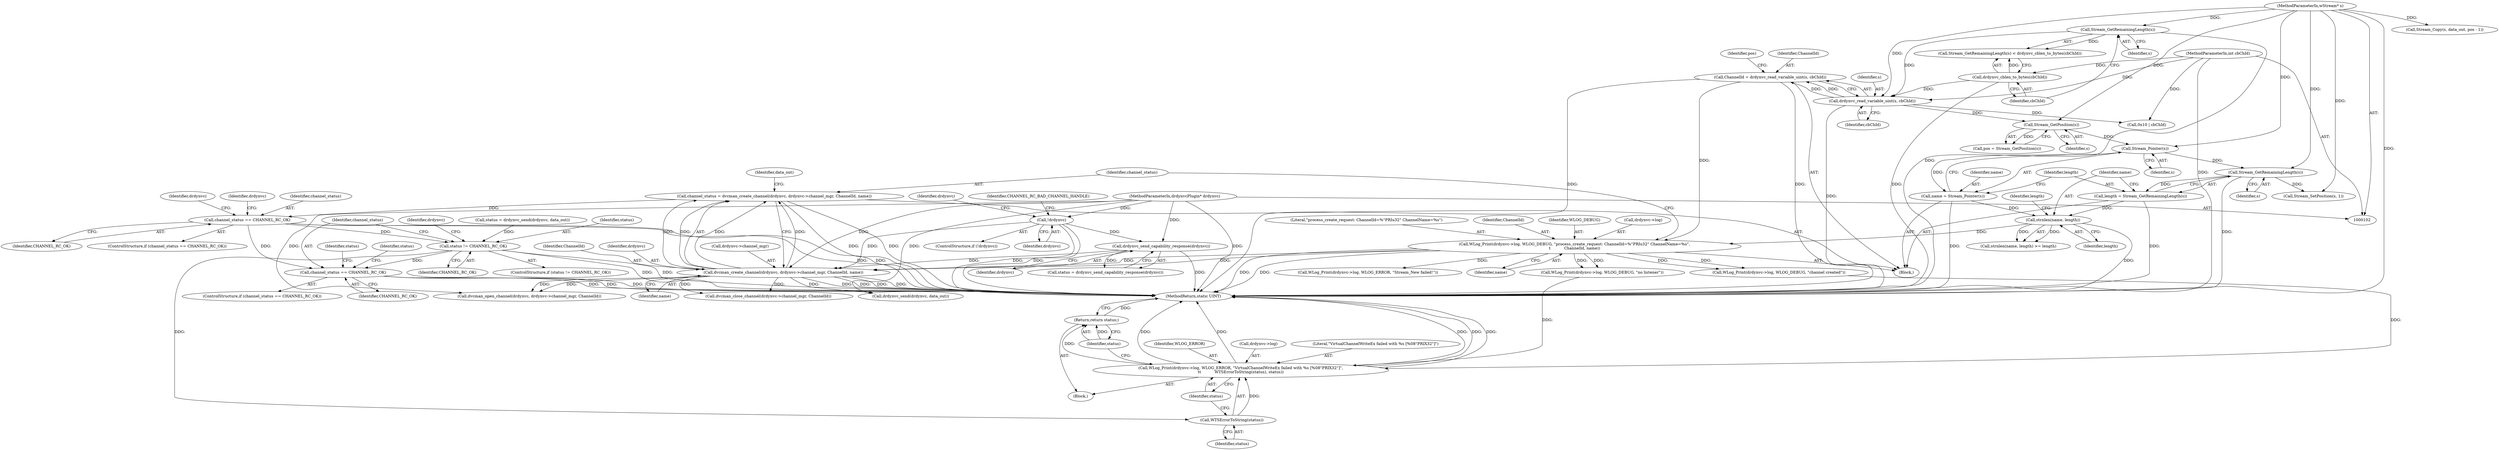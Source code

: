 digraph "0_FreeRDP_baee520e3dd9be6511c45a14c5f5e77784de1471_2@API" {
"1000192" [label="(Call,channel_status = dvcman_create_channel(drdynvc, drdynvc->channel_mgr, ChannelId, name))"];
"1000194" [label="(Call,dvcman_create_channel(drdynvc, drdynvc->channel_mgr, ChannelId, name))"];
"1000116" [label="(Call,!drdynvc)"];
"1000103" [label="(MethodParameterIn,drdynvcPlugin* drdynvc)"];
"1000135" [label="(Call,drdynvc_send_capability_response(drdynvc))"];
"1000184" [label="(Call,WLog_Print(drdynvc->log, WLOG_DEBUG, \"process_create_request: ChannelId=%\"PRIu32\" ChannelName=%s\",\n\t           ChannelId, name))"];
"1000159" [label="(Call,ChannelId = drdynvc_read_variable_uint(s, cbChId))"];
"1000161" [label="(Call,drdynvc_read_variable_uint(s, cbChId))"];
"1000153" [label="(Call,Stream_GetRemainingLength(s))"];
"1000106" [label="(MethodParameterIn,wStream* s)"];
"1000155" [label="(Call,drdynvc_cblen_to_bytes(cbChId))"];
"1000105" [label="(MethodParameterIn,int cbChId)"];
"1000178" [label="(Call,strnlen(name, length))"];
"1000168" [label="(Call,name = Stream_Pointer(s))"];
"1000170" [label="(Call,Stream_Pointer(s))"];
"1000166" [label="(Call,Stream_GetPosition(s))"];
"1000172" [label="(Call,length = Stream_GetRemainingLength(s))"];
"1000174" [label="(Call,Stream_GetRemainingLength(s))"];
"1000235" [label="(Call,channel_status == CHANNEL_RC_OK)"];
"1000267" [label="(Call,status != CHANNEL_RC_OK)"];
"1000277" [label="(Call,WTSErrorToString(status))"];
"1000271" [label="(Call,WLog_Print(drdynvc->log, WLOG_ERROR, \"VirtualChannelWriteEx failed with %s [%08\"PRIX32\"]\",\n\t\t           WTSErrorToString(status), status))"];
"1000280" [label="(Return,return status;)"];
"1000283" [label="(Call,channel_status == CHANNEL_RC_OK)"];
"1000283" [label="(Call,channel_status == CHANNEL_RC_OK)"];
"1000133" [label="(Call,status = drdynvc_send_capability_response(drdynvc))"];
"1000177" [label="(Call,strnlen(name, length) >= length)"];
"1000241" [label="(Identifier,drdynvc)"];
"1000275" [label="(Identifier,WLOG_ERROR)"];
"1000279" [label="(Identifier,status)"];
"1000277" [label="(Call,WTSErrorToString(status))"];
"1000252" [label="(Identifier,drdynvc)"];
"1000166" [label="(Call,Stream_GetPosition(s))"];
"1000250" [label="(Call,WLog_Print(drdynvc->log, WLOG_DEBUG, \"no listener\"))"];
"1000272" [label="(Call,drdynvc->log)"];
"1000135" [label="(Call,drdynvc_send_capability_response(drdynvc))"];
"1000175" [label="(Identifier,s)"];
"1000180" [label="(Identifier,length)"];
"1000268" [label="(Identifier,status)"];
"1000325" [label="(MethodReturn,static UINT)"];
"1000225" [label="(Call,Stream_SetPosition(s, 1))"];
"1000188" [label="(Identifier,WLOG_DEBUG)"];
"1000172" [label="(Call,length = Stream_GetRemainingLength(s))"];
"1000179" [label="(Identifier,name)"];
"1000181" [label="(Identifier,length)"];
"1000222" [label="(Call,0x10 | cbChId)"];
"1000270" [label="(Block,)"];
"1000185" [label="(Call,drdynvc->log)"];
"1000199" [label="(Identifier,ChannelId)"];
"1000165" [label="(Identifier,pos)"];
"1000116" [label="(Call,!drdynvc)"];
"1000173" [label="(Identifier,length)"];
"1000194" [label="(Call,dvcman_create_channel(drdynvc, drdynvc->channel_mgr, ChannelId, name))"];
"1000168" [label="(Call,name = Stream_Pointer(s))"];
"1000123" [label="(Identifier,drdynvc)"];
"1000152" [label="(Call,Stream_GetRemainingLength(s) < drdynvc_cblen_to_bytes(cbChId))"];
"1000115" [label="(ControlStructure,if (!drdynvc))"];
"1000212" [label="(Call,WLog_Print(drdynvc->log, WLOG_ERROR, \"Stream_New failed!\"))"];
"1000119" [label="(Identifier,CHANNEL_RC_BAD_CHANNEL_HANDLE)"];
"1000159" [label="(Call,ChannelId = drdynvc_read_variable_uint(s, cbChId))"];
"1000191" [label="(Identifier,name)"];
"1000261" [label="(Call,status = drdynvc_send(drdynvc, data_out))"];
"1000105" [label="(MethodParameterIn,int cbChId)"];
"1000162" [label="(Identifier,s)"];
"1000117" [label="(Identifier,drdynvc)"];
"1000189" [label="(Literal,\"process_create_request: ChannelId=%\"PRIu32\" ChannelName=%s\")"];
"1000107" [label="(Block,)"];
"1000235" [label="(Call,channel_status == CHANNEL_RC_OK)"];
"1000284" [label="(Identifier,channel_status)"];
"1000282" [label="(ControlStructure,if (channel_status == CHANNEL_RC_OK))"];
"1000228" [label="(Call,Stream_Copy(s, data_out, pos - 1))"];
"1000153" [label="(Call,Stream_GetRemainingLength(s))"];
"1000154" [label="(Identifier,s)"];
"1000169" [label="(Identifier,name)"];
"1000263" [label="(Call,drdynvc_send(drdynvc, data_out))"];
"1000190" [label="(Identifier,ChannelId)"];
"1000161" [label="(Call,drdynvc_read_variable_uint(s, cbChId))"];
"1000267" [label="(Call,status != CHANNEL_RC_OK)"];
"1000285" [label="(Identifier,CHANNEL_RC_OK)"];
"1000200" [label="(Identifier,name)"];
"1000184" [label="(Call,WLog_Print(drdynvc->log, WLOG_DEBUG, \"process_create_request: ChannelId=%\"PRIu32\" ChannelName=%s\",\n\t           ChannelId, name))"];
"1000195" [label="(Identifier,drdynvc)"];
"1000155" [label="(Call,drdynvc_cblen_to_bytes(cbChId))"];
"1000269" [label="(Identifier,CHANNEL_RC_OK)"];
"1000266" [label="(ControlStructure,if (status != CHANNEL_RC_OK))"];
"1000234" [label="(ControlStructure,if (channel_status == CHANNEL_RC_OK))"];
"1000170" [label="(Call,Stream_Pointer(s))"];
"1000290" [label="(Call,dvcman_open_channel(drdynvc, drdynvc->channel_mgr, ChannelId))"];
"1000196" [label="(Call,drdynvc->channel_mgr)"];
"1000271" [label="(Call,WLog_Print(drdynvc->log, WLOG_ERROR, \"VirtualChannelWriteEx failed with %s [%08\"PRIX32\"]\",\n\t\t           WTSErrorToString(status), status))"];
"1000163" [label="(Identifier,cbChId)"];
"1000193" [label="(Identifier,channel_status)"];
"1000276" [label="(Literal,\"VirtualChannelWriteEx failed with %s [%08\"PRIX32\"]\")"];
"1000192" [label="(Call,channel_status = dvcman_create_channel(drdynvc, drdynvc->channel_mgr, ChannelId, name))"];
"1000289" [label="(Identifier,status)"];
"1000239" [label="(Call,WLog_Print(drdynvc->log, WLOG_DEBUG, \"channel created\"))"];
"1000156" [label="(Identifier,cbChId)"];
"1000280" [label="(Return,return status;)"];
"1000164" [label="(Call,pos = Stream_GetPosition(s))"];
"1000174" [label="(Call,Stream_GetRemainingLength(s))"];
"1000171" [label="(Identifier,s)"];
"1000311" [label="(Call,dvcman_close_channel(drdynvc->channel_mgr, ChannelId))"];
"1000178" [label="(Call,strnlen(name, length))"];
"1000281" [label="(Identifier,status)"];
"1000236" [label="(Identifier,channel_status)"];
"1000103" [label="(MethodParameterIn,drdynvcPlugin* drdynvc)"];
"1000106" [label="(MethodParameterIn,wStream* s)"];
"1000273" [label="(Identifier,drdynvc)"];
"1000237" [label="(Identifier,CHANNEL_RC_OK)"];
"1000278" [label="(Identifier,status)"];
"1000160" [label="(Identifier,ChannelId)"];
"1000202" [label="(Identifier,data_out)"];
"1000167" [label="(Identifier,s)"];
"1000310" [label="(Identifier,status)"];
"1000136" [label="(Identifier,drdynvc)"];
"1000192" -> "1000107"  [label="AST: "];
"1000192" -> "1000194"  [label="CFG: "];
"1000193" -> "1000192"  [label="AST: "];
"1000194" -> "1000192"  [label="AST: "];
"1000202" -> "1000192"  [label="CFG: "];
"1000192" -> "1000325"  [label="DDG: "];
"1000192" -> "1000325"  [label="DDG: "];
"1000194" -> "1000192"  [label="DDG: "];
"1000194" -> "1000192"  [label="DDG: "];
"1000194" -> "1000192"  [label="DDG: "];
"1000194" -> "1000192"  [label="DDG: "];
"1000192" -> "1000235"  [label="DDG: "];
"1000194" -> "1000200"  [label="CFG: "];
"1000195" -> "1000194"  [label="AST: "];
"1000196" -> "1000194"  [label="AST: "];
"1000199" -> "1000194"  [label="AST: "];
"1000200" -> "1000194"  [label="AST: "];
"1000194" -> "1000325"  [label="DDG: "];
"1000194" -> "1000325"  [label="DDG: "];
"1000194" -> "1000325"  [label="DDG: "];
"1000194" -> "1000325"  [label="DDG: "];
"1000116" -> "1000194"  [label="DDG: "];
"1000135" -> "1000194"  [label="DDG: "];
"1000103" -> "1000194"  [label="DDG: "];
"1000184" -> "1000194"  [label="DDG: "];
"1000184" -> "1000194"  [label="DDG: "];
"1000194" -> "1000263"  [label="DDG: "];
"1000194" -> "1000290"  [label="DDG: "];
"1000194" -> "1000290"  [label="DDG: "];
"1000194" -> "1000311"  [label="DDG: "];
"1000194" -> "1000311"  [label="DDG: "];
"1000116" -> "1000115"  [label="AST: "];
"1000116" -> "1000117"  [label="CFG: "];
"1000117" -> "1000116"  [label="AST: "];
"1000119" -> "1000116"  [label="CFG: "];
"1000123" -> "1000116"  [label="CFG: "];
"1000116" -> "1000325"  [label="DDG: "];
"1000116" -> "1000325"  [label="DDG: "];
"1000103" -> "1000116"  [label="DDG: "];
"1000116" -> "1000135"  [label="DDG: "];
"1000103" -> "1000102"  [label="AST: "];
"1000103" -> "1000325"  [label="DDG: "];
"1000103" -> "1000135"  [label="DDG: "];
"1000103" -> "1000263"  [label="DDG: "];
"1000103" -> "1000290"  [label="DDG: "];
"1000135" -> "1000133"  [label="AST: "];
"1000135" -> "1000136"  [label="CFG: "];
"1000136" -> "1000135"  [label="AST: "];
"1000133" -> "1000135"  [label="CFG: "];
"1000135" -> "1000325"  [label="DDG: "];
"1000135" -> "1000133"  [label="DDG: "];
"1000184" -> "1000107"  [label="AST: "];
"1000184" -> "1000191"  [label="CFG: "];
"1000185" -> "1000184"  [label="AST: "];
"1000188" -> "1000184"  [label="AST: "];
"1000189" -> "1000184"  [label="AST: "];
"1000190" -> "1000184"  [label="AST: "];
"1000191" -> "1000184"  [label="AST: "];
"1000193" -> "1000184"  [label="CFG: "];
"1000184" -> "1000325"  [label="DDG: "];
"1000184" -> "1000325"  [label="DDG: "];
"1000159" -> "1000184"  [label="DDG: "];
"1000178" -> "1000184"  [label="DDG: "];
"1000184" -> "1000212"  [label="DDG: "];
"1000184" -> "1000239"  [label="DDG: "];
"1000184" -> "1000239"  [label="DDG: "];
"1000184" -> "1000250"  [label="DDG: "];
"1000184" -> "1000250"  [label="DDG: "];
"1000159" -> "1000107"  [label="AST: "];
"1000159" -> "1000161"  [label="CFG: "];
"1000160" -> "1000159"  [label="AST: "];
"1000161" -> "1000159"  [label="AST: "];
"1000165" -> "1000159"  [label="CFG: "];
"1000159" -> "1000325"  [label="DDG: "];
"1000159" -> "1000325"  [label="DDG: "];
"1000161" -> "1000159"  [label="DDG: "];
"1000161" -> "1000159"  [label="DDG: "];
"1000161" -> "1000163"  [label="CFG: "];
"1000162" -> "1000161"  [label="AST: "];
"1000163" -> "1000161"  [label="AST: "];
"1000161" -> "1000325"  [label="DDG: "];
"1000153" -> "1000161"  [label="DDG: "];
"1000106" -> "1000161"  [label="DDG: "];
"1000155" -> "1000161"  [label="DDG: "];
"1000105" -> "1000161"  [label="DDG: "];
"1000161" -> "1000166"  [label="DDG: "];
"1000161" -> "1000222"  [label="DDG: "];
"1000153" -> "1000152"  [label="AST: "];
"1000153" -> "1000154"  [label="CFG: "];
"1000154" -> "1000153"  [label="AST: "];
"1000156" -> "1000153"  [label="CFG: "];
"1000153" -> "1000325"  [label="DDG: "];
"1000153" -> "1000152"  [label="DDG: "];
"1000106" -> "1000153"  [label="DDG: "];
"1000106" -> "1000102"  [label="AST: "];
"1000106" -> "1000325"  [label="DDG: "];
"1000106" -> "1000166"  [label="DDG: "];
"1000106" -> "1000170"  [label="DDG: "];
"1000106" -> "1000174"  [label="DDG: "];
"1000106" -> "1000225"  [label="DDG: "];
"1000106" -> "1000228"  [label="DDG: "];
"1000155" -> "1000152"  [label="AST: "];
"1000155" -> "1000156"  [label="CFG: "];
"1000156" -> "1000155"  [label="AST: "];
"1000152" -> "1000155"  [label="CFG: "];
"1000155" -> "1000325"  [label="DDG: "];
"1000155" -> "1000152"  [label="DDG: "];
"1000105" -> "1000155"  [label="DDG: "];
"1000105" -> "1000102"  [label="AST: "];
"1000105" -> "1000325"  [label="DDG: "];
"1000105" -> "1000222"  [label="DDG: "];
"1000178" -> "1000177"  [label="AST: "];
"1000178" -> "1000180"  [label="CFG: "];
"1000179" -> "1000178"  [label="AST: "];
"1000180" -> "1000178"  [label="AST: "];
"1000181" -> "1000178"  [label="CFG: "];
"1000178" -> "1000325"  [label="DDG: "];
"1000178" -> "1000177"  [label="DDG: "];
"1000178" -> "1000177"  [label="DDG: "];
"1000168" -> "1000178"  [label="DDG: "];
"1000172" -> "1000178"  [label="DDG: "];
"1000168" -> "1000107"  [label="AST: "];
"1000168" -> "1000170"  [label="CFG: "];
"1000169" -> "1000168"  [label="AST: "];
"1000170" -> "1000168"  [label="AST: "];
"1000173" -> "1000168"  [label="CFG: "];
"1000168" -> "1000325"  [label="DDG: "];
"1000170" -> "1000168"  [label="DDG: "];
"1000170" -> "1000171"  [label="CFG: "];
"1000171" -> "1000170"  [label="AST: "];
"1000166" -> "1000170"  [label="DDG: "];
"1000170" -> "1000174"  [label="DDG: "];
"1000166" -> "1000164"  [label="AST: "];
"1000166" -> "1000167"  [label="CFG: "];
"1000167" -> "1000166"  [label="AST: "];
"1000164" -> "1000166"  [label="CFG: "];
"1000166" -> "1000164"  [label="DDG: "];
"1000172" -> "1000107"  [label="AST: "];
"1000172" -> "1000174"  [label="CFG: "];
"1000173" -> "1000172"  [label="AST: "];
"1000174" -> "1000172"  [label="AST: "];
"1000179" -> "1000172"  [label="CFG: "];
"1000172" -> "1000325"  [label="DDG: "];
"1000174" -> "1000172"  [label="DDG: "];
"1000174" -> "1000175"  [label="CFG: "];
"1000175" -> "1000174"  [label="AST: "];
"1000174" -> "1000325"  [label="DDG: "];
"1000174" -> "1000225"  [label="DDG: "];
"1000235" -> "1000234"  [label="AST: "];
"1000235" -> "1000237"  [label="CFG: "];
"1000236" -> "1000235"  [label="AST: "];
"1000237" -> "1000235"  [label="AST: "];
"1000241" -> "1000235"  [label="CFG: "];
"1000252" -> "1000235"  [label="CFG: "];
"1000235" -> "1000325"  [label="DDG: "];
"1000235" -> "1000325"  [label="DDG: "];
"1000235" -> "1000267"  [label="DDG: "];
"1000235" -> "1000283"  [label="DDG: "];
"1000267" -> "1000266"  [label="AST: "];
"1000267" -> "1000269"  [label="CFG: "];
"1000268" -> "1000267"  [label="AST: "];
"1000269" -> "1000267"  [label="AST: "];
"1000273" -> "1000267"  [label="CFG: "];
"1000284" -> "1000267"  [label="CFG: "];
"1000267" -> "1000325"  [label="DDG: "];
"1000267" -> "1000325"  [label="DDG: "];
"1000261" -> "1000267"  [label="DDG: "];
"1000267" -> "1000277"  [label="DDG: "];
"1000267" -> "1000283"  [label="DDG: "];
"1000277" -> "1000271"  [label="AST: "];
"1000277" -> "1000278"  [label="CFG: "];
"1000278" -> "1000277"  [label="AST: "];
"1000279" -> "1000277"  [label="CFG: "];
"1000277" -> "1000271"  [label="DDG: "];
"1000271" -> "1000270"  [label="AST: "];
"1000271" -> "1000279"  [label="CFG: "];
"1000272" -> "1000271"  [label="AST: "];
"1000275" -> "1000271"  [label="AST: "];
"1000276" -> "1000271"  [label="AST: "];
"1000279" -> "1000271"  [label="AST: "];
"1000281" -> "1000271"  [label="CFG: "];
"1000271" -> "1000325"  [label="DDG: "];
"1000271" -> "1000325"  [label="DDG: "];
"1000271" -> "1000325"  [label="DDG: "];
"1000271" -> "1000325"  [label="DDG: "];
"1000271" -> "1000325"  [label="DDG: "];
"1000250" -> "1000271"  [label="DDG: "];
"1000239" -> "1000271"  [label="DDG: "];
"1000271" -> "1000280"  [label="DDG: "];
"1000280" -> "1000270"  [label="AST: "];
"1000280" -> "1000281"  [label="CFG: "];
"1000281" -> "1000280"  [label="AST: "];
"1000325" -> "1000280"  [label="CFG: "];
"1000280" -> "1000325"  [label="DDG: "];
"1000281" -> "1000280"  [label="DDG: "];
"1000283" -> "1000282"  [label="AST: "];
"1000283" -> "1000285"  [label="CFG: "];
"1000284" -> "1000283"  [label="AST: "];
"1000285" -> "1000283"  [label="AST: "];
"1000289" -> "1000283"  [label="CFG: "];
"1000310" -> "1000283"  [label="CFG: "];
"1000283" -> "1000325"  [label="DDG: "];
"1000283" -> "1000325"  [label="DDG: "];
"1000283" -> "1000325"  [label="DDG: "];
}
